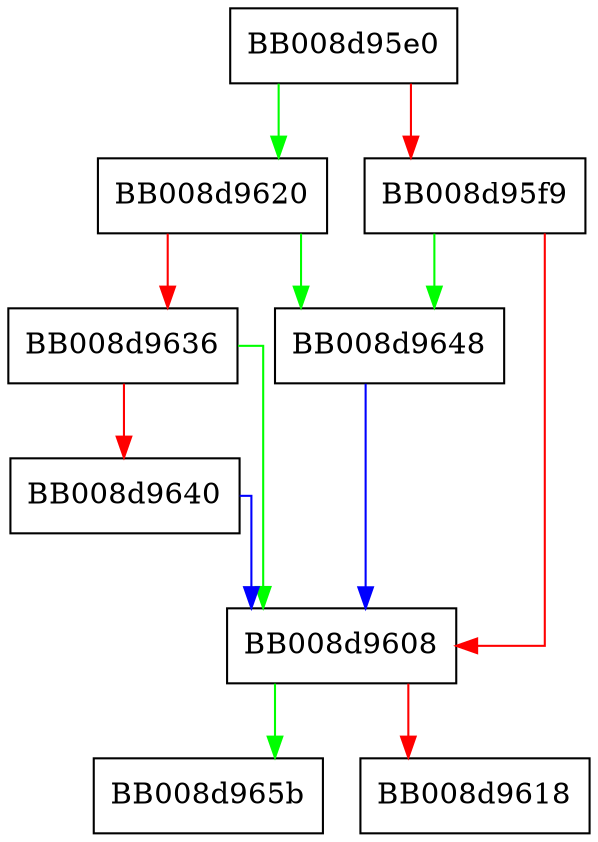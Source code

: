 digraph __fcntl64_nocancel_adjusted {
  node [shape="box"];
  graph [splines=ortho];
  BB008d95e0 -> BB008d9620 [color="green"];
  BB008d95e0 -> BB008d95f9 [color="red"];
  BB008d95f9 -> BB008d9648 [color="green"];
  BB008d95f9 -> BB008d9608 [color="red"];
  BB008d9608 -> BB008d965b [color="green"];
  BB008d9608 -> BB008d9618 [color="red"];
  BB008d9620 -> BB008d9648 [color="green"];
  BB008d9620 -> BB008d9636 [color="red"];
  BB008d9636 -> BB008d9608 [color="green"];
  BB008d9636 -> BB008d9640 [color="red"];
  BB008d9640 -> BB008d9608 [color="blue"];
  BB008d9648 -> BB008d9608 [color="blue"];
}